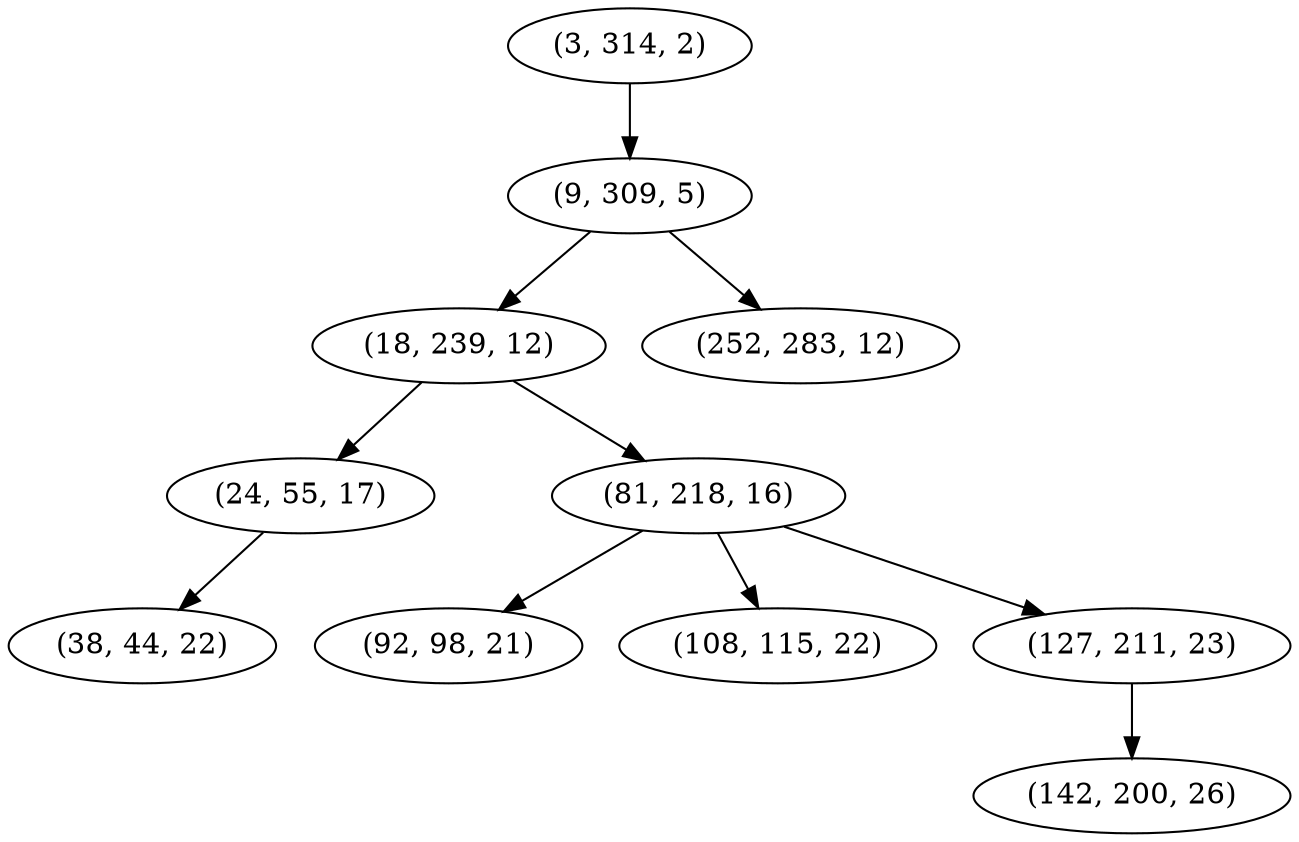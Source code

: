 digraph tree {
    "(3, 314, 2)";
    "(9, 309, 5)";
    "(18, 239, 12)";
    "(24, 55, 17)";
    "(38, 44, 22)";
    "(81, 218, 16)";
    "(92, 98, 21)";
    "(108, 115, 22)";
    "(127, 211, 23)";
    "(142, 200, 26)";
    "(252, 283, 12)";
    "(3, 314, 2)" -> "(9, 309, 5)";
    "(9, 309, 5)" -> "(18, 239, 12)";
    "(9, 309, 5)" -> "(252, 283, 12)";
    "(18, 239, 12)" -> "(24, 55, 17)";
    "(18, 239, 12)" -> "(81, 218, 16)";
    "(24, 55, 17)" -> "(38, 44, 22)";
    "(81, 218, 16)" -> "(92, 98, 21)";
    "(81, 218, 16)" -> "(108, 115, 22)";
    "(81, 218, 16)" -> "(127, 211, 23)";
    "(127, 211, 23)" -> "(142, 200, 26)";
}

